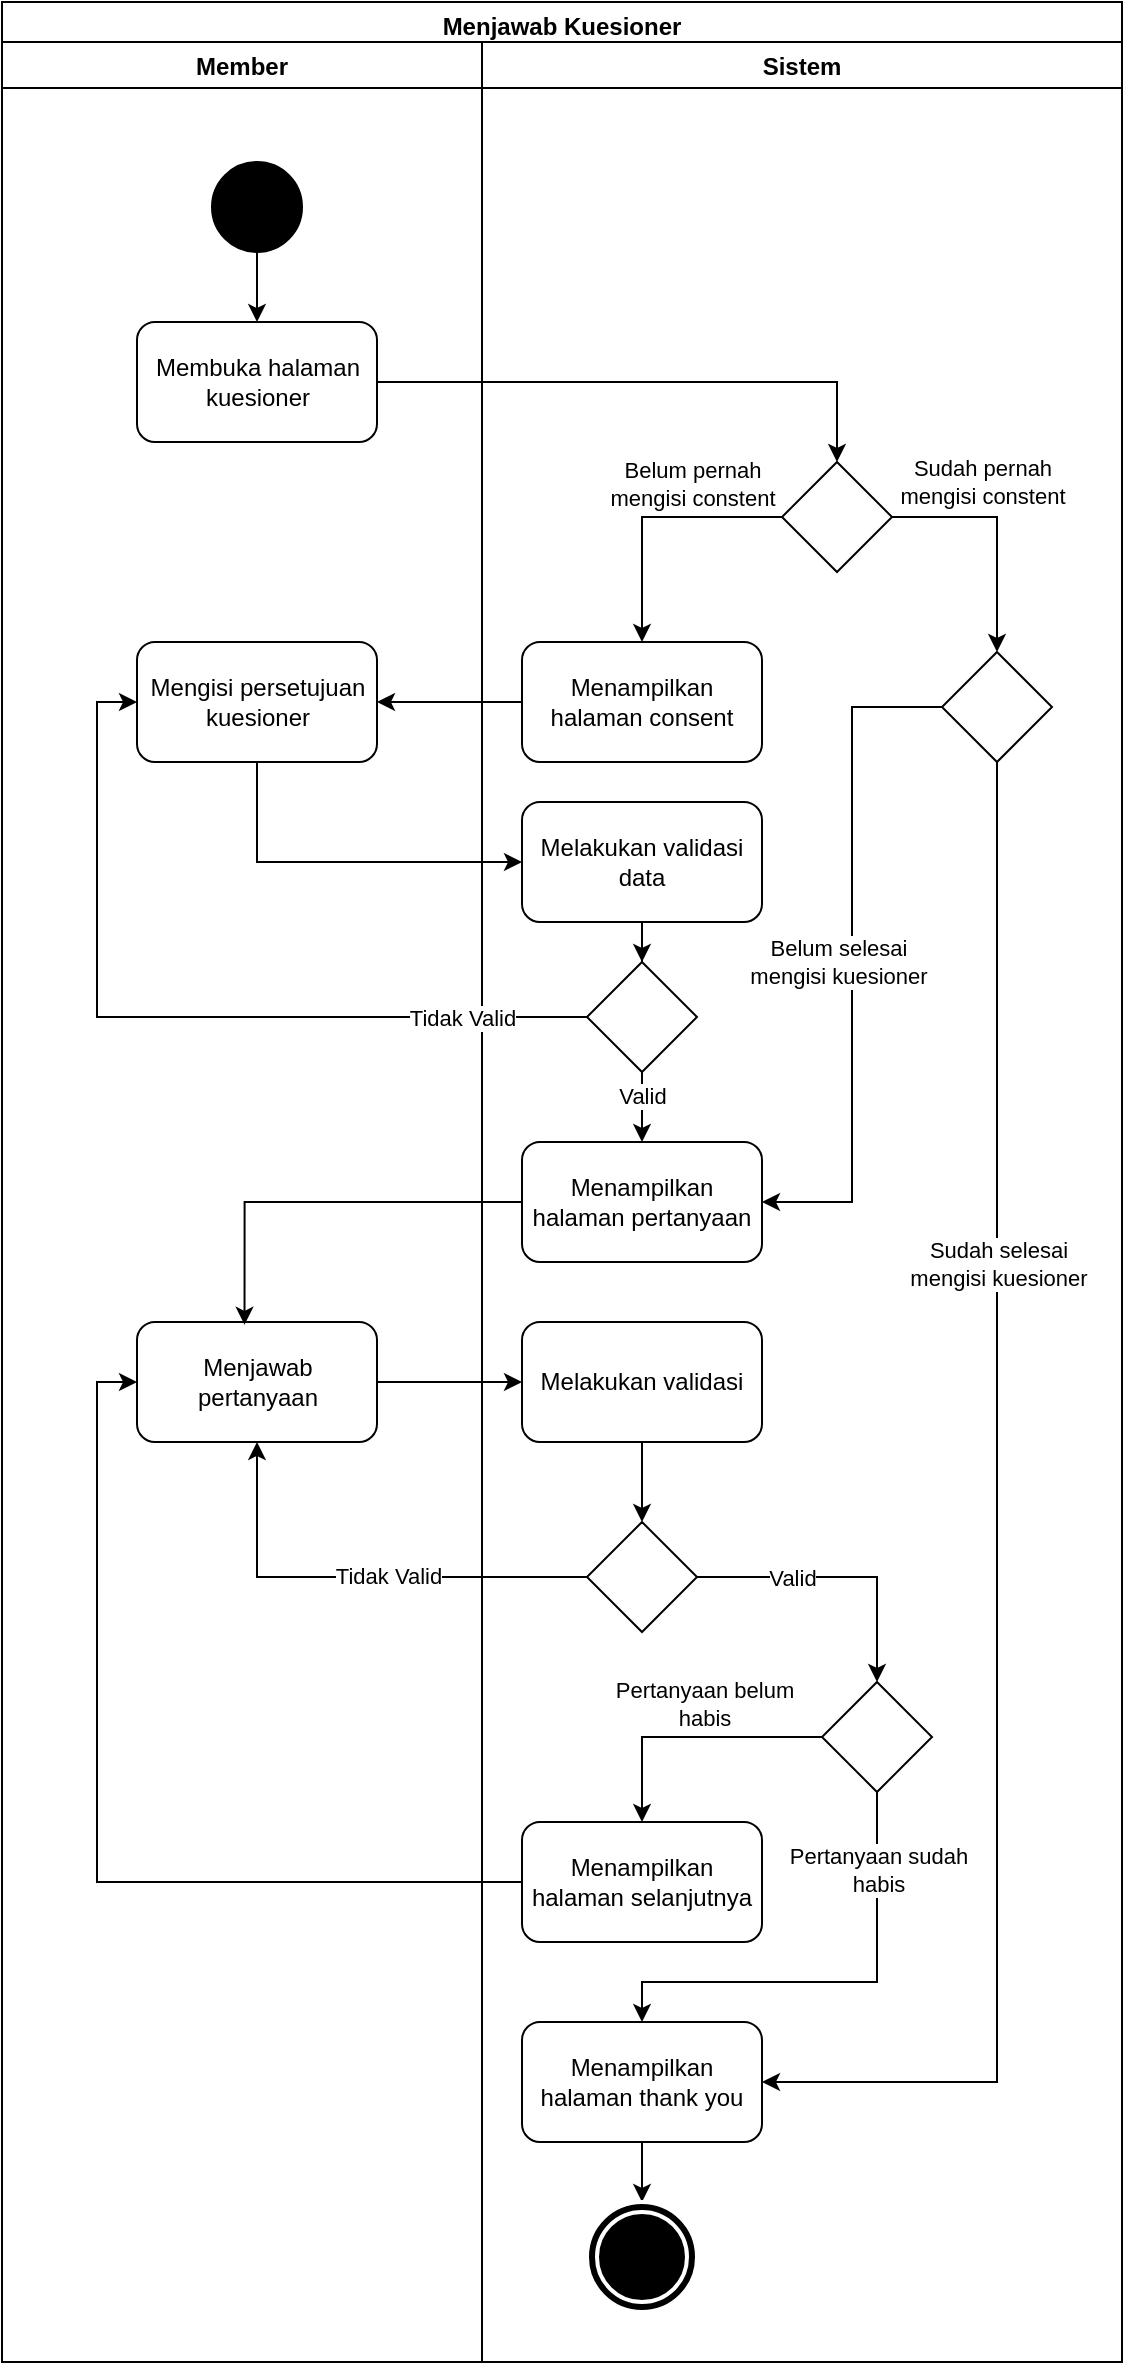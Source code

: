 <mxfile version="18.0.7" type="device"><diagram id="prtHgNgQTEPvFCAcTncT" name="Page-1"><mxGraphModel dx="1038" dy="489" grid="1" gridSize="10" guides="1" tooltips="1" connect="1" arrows="1" fold="1" page="1" pageScale="1" pageWidth="827" pageHeight="1169" math="0" shadow="0"><root><mxCell id="0"/><mxCell id="1" parent="0"/><mxCell id="xOL2CaStUpzWwHvCU3t6-1" value="Menjawab Kuesioner" style="swimlane;fillColor=none;" parent="1" vertex="1"><mxGeometry x="240" y="60" width="560" height="1180" as="geometry"/></mxCell><mxCell id="xOL2CaStUpzWwHvCU3t6-3" value="Member" style="swimlane;" parent="xOL2CaStUpzWwHvCU3t6-1" vertex="1"><mxGeometry y="20" width="240" height="1160" as="geometry"/></mxCell><mxCell id="xOL2CaStUpzWwHvCU3t6-17" style="edgeStyle=orthogonalEdgeStyle;rounded=0;orthogonalLoop=1;jettySize=auto;html=1;" parent="xOL2CaStUpzWwHvCU3t6-3" source="xOL2CaStUpzWwHvCU3t6-4" target="xOL2CaStUpzWwHvCU3t6-5" edge="1"><mxGeometry relative="1" as="geometry"/></mxCell><mxCell id="xOL2CaStUpzWwHvCU3t6-4" value="" style="ellipse;whiteSpace=wrap;html=1;aspect=fixed;fillColor=#000000;" parent="xOL2CaStUpzWwHvCU3t6-3" vertex="1"><mxGeometry x="105" y="60" width="45" height="45" as="geometry"/></mxCell><mxCell id="xOL2CaStUpzWwHvCU3t6-5" value="Membuka halaman kuesioner" style="rounded=1;whiteSpace=wrap;html=1;fillColor=none;" parent="xOL2CaStUpzWwHvCU3t6-3" vertex="1"><mxGeometry x="67.5" y="140" width="120" height="60" as="geometry"/></mxCell><mxCell id="URLBbCRr-rTPv-0rw-qW-20" value="Menjawab pertanyaan" style="rounded=1;whiteSpace=wrap;html=1;fillColor=none;" parent="xOL2CaStUpzWwHvCU3t6-3" vertex="1"><mxGeometry x="67.5" y="640" width="120" height="60" as="geometry"/></mxCell><mxCell id="RToOfULBT5hohRIfqFVn-5" value="Mengisi persetujuan kuesioner" style="rounded=1;whiteSpace=wrap;html=1;fillColor=none;" parent="xOL2CaStUpzWwHvCU3t6-3" vertex="1"><mxGeometry x="67.5" y="300" width="120" height="60" as="geometry"/></mxCell><mxCell id="xOL2CaStUpzWwHvCU3t6-2" value="Sistem" style="swimlane;startSize=23;" parent="xOL2CaStUpzWwHvCU3t6-1" vertex="1"><mxGeometry x="240" y="20" width="320" height="1160" as="geometry"/></mxCell><mxCell id="RToOfULBT5hohRIfqFVn-23" style="edgeStyle=orthogonalEdgeStyle;rounded=0;orthogonalLoop=1;jettySize=auto;html=1;entryX=1;entryY=0.5;entryDx=0;entryDy=0;" parent="xOL2CaStUpzWwHvCU3t6-2" source="xOL2CaStUpzWwHvCU3t6-13" target="RToOfULBT5hohRIfqFVn-20" edge="1"><mxGeometry relative="1" as="geometry"/></mxCell><mxCell id="RToOfULBT5hohRIfqFVn-24" value="Belum selesai&lt;br&gt;mengisi kuesioner" style="edgeLabel;html=1;align=center;verticalAlign=middle;resizable=0;points=[];" parent="RToOfULBT5hohRIfqFVn-23" vertex="1" connectable="0"><mxGeometry x="-0.181" y="-2" relative="1" as="geometry"><mxPoint x="-5" y="34" as="offset"/></mxGeometry></mxCell><mxCell id="RToOfULBT5hohRIfqFVn-44" style="edgeStyle=orthogonalEdgeStyle;rounded=0;orthogonalLoop=1;jettySize=auto;html=1;entryX=1;entryY=0.5;entryDx=0;entryDy=0;" parent="xOL2CaStUpzWwHvCU3t6-2" source="xOL2CaStUpzWwHvCU3t6-13" target="xOL2CaStUpzWwHvCU3t6-16" edge="1"><mxGeometry relative="1" as="geometry"><Array as="points"><mxPoint x="258" y="1020"/></Array></mxGeometry></mxCell><mxCell id="RToOfULBT5hohRIfqFVn-45" value="Sudah selesai&lt;br&gt;mengisi kuesioner" style="edgeLabel;html=1;align=center;verticalAlign=middle;resizable=0;points=[];" parent="RToOfULBT5hohRIfqFVn-44" vertex="1" connectable="0"><mxGeometry x="-0.374" y="4" relative="1" as="geometry"><mxPoint x="-4" y="7" as="offset"/></mxGeometry></mxCell><mxCell id="xOL2CaStUpzWwHvCU3t6-13" value="" style="rhombus;whiteSpace=wrap;html=1;fillColor=none;" parent="xOL2CaStUpzWwHvCU3t6-2" vertex="1"><mxGeometry x="230" y="305" width="55" height="55" as="geometry"/></mxCell><mxCell id="RToOfULBT5hohRIfqFVn-2" style="edgeStyle=orthogonalEdgeStyle;rounded=0;orthogonalLoop=1;jettySize=auto;html=1;entryX=0.5;entryY=0;entryDx=0;entryDy=0;" parent="xOL2CaStUpzWwHvCU3t6-2" source="URLBbCRr-rTPv-0rw-qW-1" target="URLBbCRr-rTPv-0rw-qW-3" edge="1"><mxGeometry relative="1" as="geometry"/></mxCell><mxCell id="RToOfULBT5hohRIfqFVn-3" value="Belum pernah&lt;br&gt;mengisi constent" style="edgeLabel;html=1;align=center;verticalAlign=middle;resizable=0;points=[];" parent="RToOfULBT5hohRIfqFVn-2" vertex="1" connectable="0"><mxGeometry x="-0.312" relative="1" as="geometry"><mxPoint y="-17" as="offset"/></mxGeometry></mxCell><mxCell id="RToOfULBT5hohRIfqFVn-4" style="edgeStyle=orthogonalEdgeStyle;rounded=0;orthogonalLoop=1;jettySize=auto;html=1;entryX=0.5;entryY=0;entryDx=0;entryDy=0;" parent="xOL2CaStUpzWwHvCU3t6-2" source="URLBbCRr-rTPv-0rw-qW-1" target="xOL2CaStUpzWwHvCU3t6-13" edge="1"><mxGeometry relative="1" as="geometry"/></mxCell><mxCell id="URLBbCRr-rTPv-0rw-qW-1" value="" style="rhombus;whiteSpace=wrap;html=1;fillColor=none;" parent="xOL2CaStUpzWwHvCU3t6-2" vertex="1"><mxGeometry x="150" y="210" width="55" height="55" as="geometry"/></mxCell><mxCell id="RToOfULBT5hohRIfqFVn-30" style="edgeStyle=orthogonalEdgeStyle;rounded=0;orthogonalLoop=1;jettySize=auto;html=1;entryX=0.5;entryY=0;entryDx=0;entryDy=0;" parent="xOL2CaStUpzWwHvCU3t6-2" source="URLBbCRr-rTPv-0rw-qW-18" target="URLBbCRr-rTPv-0rw-qW-39" edge="1"><mxGeometry relative="1" as="geometry"><Array as="points"><mxPoint x="198" y="768"/></Array></mxGeometry></mxCell><mxCell id="RToOfULBT5hohRIfqFVn-31" value="Valid" style="edgeLabel;html=1;align=center;verticalAlign=middle;resizable=0;points=[];" parent="RToOfULBT5hohRIfqFVn-30" vertex="1" connectable="0"><mxGeometry x="-0.281" y="2" relative="1" as="geometry"><mxPoint x="-4" y="2" as="offset"/></mxGeometry></mxCell><mxCell id="URLBbCRr-rTPv-0rw-qW-18" value="" style="rhombus;whiteSpace=wrap;html=1;fillColor=none;" parent="xOL2CaStUpzWwHvCU3t6-2" vertex="1"><mxGeometry x="52.5" y="740" width="55" height="55" as="geometry"/></mxCell><mxCell id="URLBbCRr-rTPv-0rw-qW-23" style="edgeStyle=orthogonalEdgeStyle;rounded=0;orthogonalLoop=1;jettySize=auto;html=1;" parent="xOL2CaStUpzWwHvCU3t6-2" source="URLBbCRr-rTPv-0rw-qW-19" target="URLBbCRr-rTPv-0rw-qW-18" edge="1"><mxGeometry relative="1" as="geometry"/></mxCell><mxCell id="URLBbCRr-rTPv-0rw-qW-19" value="Melakukan validasi" style="rounded=1;whiteSpace=wrap;html=1;fillColor=none;" parent="xOL2CaStUpzWwHvCU3t6-2" vertex="1"><mxGeometry x="20" y="640" width="120" height="60" as="geometry"/></mxCell><mxCell id="RToOfULBT5hohRIfqFVn-36" style="edgeStyle=orthogonalEdgeStyle;rounded=0;orthogonalLoop=1;jettySize=auto;html=1;entryX=0.5;entryY=0;entryDx=0;entryDy=0;" parent="xOL2CaStUpzWwHvCU3t6-2" source="URLBbCRr-rTPv-0rw-qW-39" target="URLBbCRr-rTPv-0rw-qW-25" edge="1"><mxGeometry relative="1" as="geometry"/></mxCell><mxCell id="RToOfULBT5hohRIfqFVn-37" value="Pertanyaan belum&lt;br&gt;habis" style="edgeLabel;html=1;align=center;verticalAlign=middle;resizable=0;points=[];" parent="RToOfULBT5hohRIfqFVn-36" vertex="1" connectable="0"><mxGeometry x="0.005" y="-4" relative="1" as="geometry"><mxPoint x="7" y="-13" as="offset"/></mxGeometry></mxCell><mxCell id="RToOfULBT5hohRIfqFVn-40" style="edgeStyle=orthogonalEdgeStyle;rounded=0;orthogonalLoop=1;jettySize=auto;html=1;entryX=0.5;entryY=0;entryDx=0;entryDy=0;" parent="xOL2CaStUpzWwHvCU3t6-2" source="URLBbCRr-rTPv-0rw-qW-39" target="xOL2CaStUpzWwHvCU3t6-16" edge="1"><mxGeometry relative="1" as="geometry"><Array as="points"><mxPoint x="198" y="970"/><mxPoint x="80" y="970"/></Array></mxGeometry></mxCell><mxCell id="RToOfULBT5hohRIfqFVn-41" value="Pertanyaan sudah&lt;br&gt;habis" style="edgeLabel;html=1;align=center;verticalAlign=middle;resizable=0;points=[];" parent="RToOfULBT5hohRIfqFVn-40" vertex="1" connectable="0"><mxGeometry x="-0.759" y="-3" relative="1" as="geometry"><mxPoint x="3" y="11" as="offset"/></mxGeometry></mxCell><mxCell id="URLBbCRr-rTPv-0rw-qW-39" value="" style="rhombus;whiteSpace=wrap;html=1;fillColor=none;" parent="xOL2CaStUpzWwHvCU3t6-2" vertex="1"><mxGeometry x="170" y="820" width="55" height="55" as="geometry"/></mxCell><mxCell id="URLBbCRr-rTPv-0rw-qW-25" value="Menampilkan halaman selanjutnya" style="rounded=1;whiteSpace=wrap;html=1;fillColor=none;" parent="xOL2CaStUpzWwHvCU3t6-2" vertex="1"><mxGeometry x="20" y="890.0" width="120" height="60" as="geometry"/></mxCell><mxCell id="URLBbCRr-rTPv-0rw-qW-3" value="Menampilkan halaman consent" style="rounded=1;whiteSpace=wrap;html=1;fillColor=none;" parent="xOL2CaStUpzWwHvCU3t6-2" vertex="1"><mxGeometry x="20" y="300" width="120" height="60" as="geometry"/></mxCell><mxCell id="RToOfULBT5hohRIfqFVn-10" value="Sudah pernah&lt;br&gt;mengisi constent" style="edgeLabel;html=1;align=center;verticalAlign=middle;resizable=0;points=[];" parent="xOL2CaStUpzWwHvCU3t6-2" vertex="1" connectable="0"><mxGeometry x="250" y="220" as="geometry"/></mxCell><mxCell id="RToOfULBT5hohRIfqFVn-17" style="edgeStyle=orthogonalEdgeStyle;rounded=0;orthogonalLoop=1;jettySize=auto;html=1;" parent="xOL2CaStUpzWwHvCU3t6-2" source="RToOfULBT5hohRIfqFVn-13" target="RToOfULBT5hohRIfqFVn-15" edge="1"><mxGeometry relative="1" as="geometry"/></mxCell><mxCell id="RToOfULBT5hohRIfqFVn-13" value="Melakukan validasi data" style="rounded=1;whiteSpace=wrap;html=1;fillColor=none;" parent="xOL2CaStUpzWwHvCU3t6-2" vertex="1"><mxGeometry x="20" y="380" width="120" height="60" as="geometry"/></mxCell><mxCell id="RToOfULBT5hohRIfqFVn-21" style="edgeStyle=orthogonalEdgeStyle;rounded=0;orthogonalLoop=1;jettySize=auto;html=1;" parent="xOL2CaStUpzWwHvCU3t6-2" source="RToOfULBT5hohRIfqFVn-15" target="RToOfULBT5hohRIfqFVn-20" edge="1"><mxGeometry relative="1" as="geometry"><Array as="points"><mxPoint x="80" y="530"/><mxPoint x="80" y="530"/></Array></mxGeometry></mxCell><mxCell id="jxwTioCC6sqpO6iCQT7l-1" value="Valid" style="edgeLabel;html=1;align=center;verticalAlign=middle;resizable=0;points=[];" vertex="1" connectable="0" parent="RToOfULBT5hohRIfqFVn-21"><mxGeometry x="-0.309" relative="1" as="geometry"><mxPoint as="offset"/></mxGeometry></mxCell><mxCell id="RToOfULBT5hohRIfqFVn-15" value="" style="rhombus;whiteSpace=wrap;html=1;fillColor=none;" parent="xOL2CaStUpzWwHvCU3t6-2" vertex="1"><mxGeometry x="52.5" y="460" width="55" height="55" as="geometry"/></mxCell><mxCell id="RToOfULBT5hohRIfqFVn-20" value="Menampilkan halaman pertanyaan" style="rounded=1;whiteSpace=wrap;html=1;fillColor=none;" parent="xOL2CaStUpzWwHvCU3t6-2" vertex="1"><mxGeometry x="20" y="550" width="120" height="60" as="geometry"/></mxCell><mxCell id="RToOfULBT5hohRIfqFVn-43" style="edgeStyle=orthogonalEdgeStyle;rounded=0;orthogonalLoop=1;jettySize=auto;html=1;" parent="xOL2CaStUpzWwHvCU3t6-2" source="xOL2CaStUpzWwHvCU3t6-16" target="xOL2CaStUpzWwHvCU3t6-19" edge="1"><mxGeometry relative="1" as="geometry"/></mxCell><mxCell id="xOL2CaStUpzWwHvCU3t6-16" value="Menampilkan halaman thank you" style="rounded=1;whiteSpace=wrap;html=1;fillColor=none;" parent="xOL2CaStUpzWwHvCU3t6-2" vertex="1"><mxGeometry x="20" y="990" width="120" height="60" as="geometry"/></mxCell><mxCell id="xOL2CaStUpzWwHvCU3t6-19" value="" style="ellipse;shape=doubleEllipse;whiteSpace=wrap;html=1;aspect=fixed;fillColor=#000000;strokeColor=#FFFFFF;strokeWidth=2;" parent="xOL2CaStUpzWwHvCU3t6-2" vertex="1"><mxGeometry x="52.5" y="1080" width="55" height="55" as="geometry"/></mxCell><mxCell id="URLBbCRr-rTPv-0rw-qW-7" style="edgeStyle=orthogonalEdgeStyle;rounded=0;orthogonalLoop=1;jettySize=auto;html=1;exitX=1;exitY=0.5;exitDx=0;exitDy=0;entryX=0.5;entryY=0;entryDx=0;entryDy=0;" parent="xOL2CaStUpzWwHvCU3t6-1" source="xOL2CaStUpzWwHvCU3t6-5" target="URLBbCRr-rTPv-0rw-qW-1" edge="1"><mxGeometry relative="1" as="geometry"/></mxCell><mxCell id="RToOfULBT5hohRIfqFVn-6" style="edgeStyle=orthogonalEdgeStyle;rounded=0;orthogonalLoop=1;jettySize=auto;html=1;" parent="xOL2CaStUpzWwHvCU3t6-1" source="URLBbCRr-rTPv-0rw-qW-3" target="RToOfULBT5hohRIfqFVn-5" edge="1"><mxGeometry relative="1" as="geometry"/></mxCell><mxCell id="RToOfULBT5hohRIfqFVn-14" style="edgeStyle=orthogonalEdgeStyle;rounded=0;orthogonalLoop=1;jettySize=auto;html=1;entryX=0;entryY=0.5;entryDx=0;entryDy=0;" parent="xOL2CaStUpzWwHvCU3t6-1" source="RToOfULBT5hohRIfqFVn-5" target="RToOfULBT5hohRIfqFVn-13" edge="1"><mxGeometry relative="1" as="geometry"><Array as="points"><mxPoint x="128" y="430"/></Array></mxGeometry></mxCell><mxCell id="RToOfULBT5hohRIfqFVn-18" style="edgeStyle=orthogonalEdgeStyle;rounded=0;orthogonalLoop=1;jettySize=auto;html=1;entryX=0;entryY=0.5;entryDx=0;entryDy=0;" parent="xOL2CaStUpzWwHvCU3t6-1" source="RToOfULBT5hohRIfqFVn-15" target="RToOfULBT5hohRIfqFVn-5" edge="1"><mxGeometry relative="1" as="geometry"/></mxCell><mxCell id="RToOfULBT5hohRIfqFVn-19" value="Tidak Valid" style="edgeLabel;html=1;align=center;verticalAlign=middle;resizable=0;points=[];" parent="RToOfULBT5hohRIfqFVn-18" vertex="1" connectable="0"><mxGeometry x="-0.509" y="1" relative="1" as="geometry"><mxPoint x="41" y="-1" as="offset"/></mxGeometry></mxCell><mxCell id="RToOfULBT5hohRIfqFVn-32" style="edgeStyle=orthogonalEdgeStyle;rounded=0;orthogonalLoop=1;jettySize=auto;html=1;entryX=0.448;entryY=0.023;entryDx=0;entryDy=0;entryPerimeter=0;" parent="xOL2CaStUpzWwHvCU3t6-1" source="RToOfULBT5hohRIfqFVn-20" target="URLBbCRr-rTPv-0rw-qW-20" edge="1"><mxGeometry relative="1" as="geometry"/></mxCell><mxCell id="RToOfULBT5hohRIfqFVn-33" style="edgeStyle=orthogonalEdgeStyle;rounded=0;orthogonalLoop=1;jettySize=auto;html=1;" parent="xOL2CaStUpzWwHvCU3t6-1" source="URLBbCRr-rTPv-0rw-qW-20" target="URLBbCRr-rTPv-0rw-qW-19" edge="1"><mxGeometry relative="1" as="geometry"/></mxCell><mxCell id="RToOfULBT5hohRIfqFVn-34" style="edgeStyle=orthogonalEdgeStyle;rounded=0;orthogonalLoop=1;jettySize=auto;html=1;entryX=0.5;entryY=1;entryDx=0;entryDy=0;" parent="xOL2CaStUpzWwHvCU3t6-1" source="URLBbCRr-rTPv-0rw-qW-18" target="URLBbCRr-rTPv-0rw-qW-20" edge="1"><mxGeometry relative="1" as="geometry"/></mxCell><mxCell id="RToOfULBT5hohRIfqFVn-35" value="Tidak Valid" style="edgeLabel;html=1;align=center;verticalAlign=middle;resizable=0;points=[];" parent="RToOfULBT5hohRIfqFVn-34" vertex="1" connectable="0"><mxGeometry x="-0.139" y="-1" relative="1" as="geometry"><mxPoint as="offset"/></mxGeometry></mxCell><mxCell id="RToOfULBT5hohRIfqFVn-38" style="edgeStyle=orthogonalEdgeStyle;rounded=0;orthogonalLoop=1;jettySize=auto;html=1;entryX=0;entryY=0.5;entryDx=0;entryDy=0;" parent="xOL2CaStUpzWwHvCU3t6-1" source="URLBbCRr-rTPv-0rw-qW-25" target="URLBbCRr-rTPv-0rw-qW-20" edge="1"><mxGeometry relative="1" as="geometry"/></mxCell></root></mxGraphModel></diagram></mxfile>